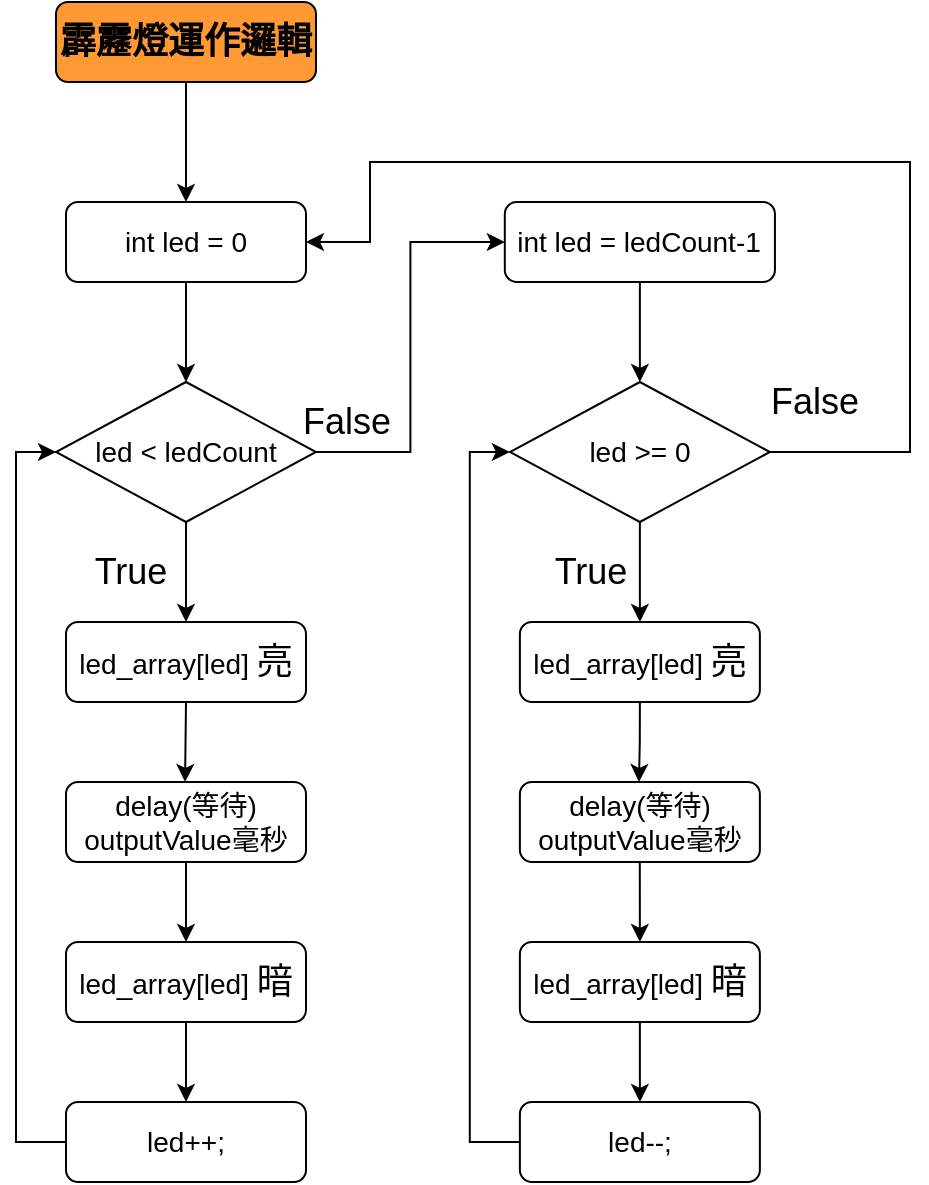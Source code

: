 <mxfile version="24.0.7" type="github">
  <diagram id="C5RBs43oDa-KdzZeNtuy" name="Page-1">
    <mxGraphModel dx="1642" dy="675" grid="1" gridSize="10" guides="1" tooltips="1" connect="1" arrows="1" fold="1" page="1" pageScale="1" pageWidth="827" pageHeight="1169" math="0" shadow="0">
      <root>
        <mxCell id="WIyWlLk6GJQsqaUBKTNV-0" />
        <mxCell id="WIyWlLk6GJQsqaUBKTNV-1" parent="WIyWlLk6GJQsqaUBKTNV-0" />
        <mxCell id="DJcuCKskR1AiQIjLE1cL-13" style="edgeStyle=orthogonalEdgeStyle;rounded=0;orthogonalLoop=1;jettySize=auto;html=1;exitX=0.5;exitY=1;exitDx=0;exitDy=0;entryX=0.5;entryY=0;entryDx=0;entryDy=0;" edge="1" parent="WIyWlLk6GJQsqaUBKTNV-1" source="DJcuCKskR1AiQIjLE1cL-1" target="DJcuCKskR1AiQIjLE1cL-4">
          <mxGeometry relative="1" as="geometry" />
        </mxCell>
        <mxCell id="DJcuCKskR1AiQIjLE1cL-1" value="&lt;span style=&quot;font-size: 18px;&quot;&gt;&lt;b&gt;霹靂燈運作邏輯&lt;/b&gt;&lt;/span&gt;" style="rounded=1;whiteSpace=wrap;html=1;fontSize=12;glass=0;strokeWidth=1;shadow=0;fillColor=#FF9933;" vertex="1" parent="WIyWlLk6GJQsqaUBKTNV-1">
          <mxGeometry x="283" y="20" width="130" height="40" as="geometry" />
        </mxCell>
        <mxCell id="DJcuCKskR1AiQIjLE1cL-7" style="edgeStyle=orthogonalEdgeStyle;rounded=0;orthogonalLoop=1;jettySize=auto;html=1;exitX=0.5;exitY=1;exitDx=0;exitDy=0;entryX=0.5;entryY=0;entryDx=0;entryDy=0;" edge="1" parent="WIyWlLk6GJQsqaUBKTNV-1" source="DJcuCKskR1AiQIjLE1cL-2" target="DJcuCKskR1AiQIjLE1cL-6">
          <mxGeometry relative="1" as="geometry" />
        </mxCell>
        <mxCell id="DJcuCKskR1AiQIjLE1cL-31" style="edgeStyle=orthogonalEdgeStyle;rounded=0;orthogonalLoop=1;jettySize=auto;html=1;exitX=1;exitY=0.5;exitDx=0;exitDy=0;entryX=0;entryY=0.5;entryDx=0;entryDy=0;" edge="1" parent="WIyWlLk6GJQsqaUBKTNV-1" source="DJcuCKskR1AiQIjLE1cL-2" target="DJcuCKskR1AiQIjLE1cL-21">
          <mxGeometry relative="1" as="geometry" />
        </mxCell>
        <mxCell id="DJcuCKskR1AiQIjLE1cL-2" value="&lt;font style=&quot;font-size: 14px;&quot;&gt;led &amp;lt; ledCount&lt;/font&gt;" style="rhombus;whiteSpace=wrap;html=1;" vertex="1" parent="WIyWlLk6GJQsqaUBKTNV-1">
          <mxGeometry x="283" y="210" width="130" height="70" as="geometry" />
        </mxCell>
        <mxCell id="DJcuCKskR1AiQIjLE1cL-5" style="edgeStyle=orthogonalEdgeStyle;rounded=0;orthogonalLoop=1;jettySize=auto;html=1;exitX=0.5;exitY=1;exitDx=0;exitDy=0;entryX=0.5;entryY=0;entryDx=0;entryDy=0;" edge="1" parent="WIyWlLk6GJQsqaUBKTNV-1" source="DJcuCKskR1AiQIjLE1cL-4" target="DJcuCKskR1AiQIjLE1cL-2">
          <mxGeometry relative="1" as="geometry" />
        </mxCell>
        <mxCell id="DJcuCKskR1AiQIjLE1cL-4" value="&lt;font style=&quot;font-size: 14px;&quot;&gt;int led = 0&lt;/font&gt;" style="rounded=1;whiteSpace=wrap;html=1;fontSize=12;glass=0;strokeWidth=1;shadow=0;" vertex="1" parent="WIyWlLk6GJQsqaUBKTNV-1">
          <mxGeometry x="288" y="120" width="120" height="40" as="geometry" />
        </mxCell>
        <mxCell id="DJcuCKskR1AiQIjLE1cL-9" style="edgeStyle=orthogonalEdgeStyle;rounded=0;orthogonalLoop=1;jettySize=auto;html=1;exitX=0.5;exitY=1;exitDx=0;exitDy=0;" edge="1" parent="WIyWlLk6GJQsqaUBKTNV-1" source="DJcuCKskR1AiQIjLE1cL-6">
          <mxGeometry relative="1" as="geometry">
            <mxPoint x="347.529" y="410" as="targetPoint" />
          </mxGeometry>
        </mxCell>
        <mxCell id="DJcuCKskR1AiQIjLE1cL-6" value="&lt;span style=&quot;font-size: 14px;&quot;&gt;led_array[led] &lt;/span&gt;&lt;font style=&quot;font-size: 18px;&quot;&gt;亮&lt;/font&gt;" style="rounded=1;whiteSpace=wrap;html=1;fontSize=12;glass=0;strokeWidth=1;shadow=0;" vertex="1" parent="WIyWlLk6GJQsqaUBKTNV-1">
          <mxGeometry x="288" y="330" width="120" height="40" as="geometry" />
        </mxCell>
        <mxCell id="DJcuCKskR1AiQIjLE1cL-8" value="&lt;font style=&quot;font-size: 18px;&quot;&gt;True&lt;/font&gt;" style="text;html=1;align=center;verticalAlign=middle;resizable=0;points=[];autosize=1;strokeColor=none;fillColor=none;" vertex="1" parent="WIyWlLk6GJQsqaUBKTNV-1">
          <mxGeometry x="290" y="285" width="60" height="40" as="geometry" />
        </mxCell>
        <mxCell id="DJcuCKskR1AiQIjLE1cL-10" value="&lt;span style=&quot;font-size: 14px;&quot;&gt;delay(等待)&lt;/span&gt;&lt;div&gt;&lt;span style=&quot;font-size: 14px;&quot;&gt;outputValue毫秒&lt;/span&gt;&lt;br&gt;&lt;/div&gt;" style="rounded=1;whiteSpace=wrap;html=1;fontSize=12;glass=0;strokeWidth=1;shadow=0;" vertex="1" parent="WIyWlLk6GJQsqaUBKTNV-1">
          <mxGeometry x="288" y="410" width="120" height="40" as="geometry" />
        </mxCell>
        <mxCell id="DJcuCKskR1AiQIjLE1cL-15" style="edgeStyle=orthogonalEdgeStyle;rounded=0;orthogonalLoop=1;jettySize=auto;html=1;exitX=0.5;exitY=1;exitDx=0;exitDy=0;entryX=0.5;entryY=0;entryDx=0;entryDy=0;" edge="1" parent="WIyWlLk6GJQsqaUBKTNV-1" source="DJcuCKskR1AiQIjLE1cL-11" target="DJcuCKskR1AiQIjLE1cL-14">
          <mxGeometry relative="1" as="geometry" />
        </mxCell>
        <mxCell id="DJcuCKskR1AiQIjLE1cL-11" value="&lt;span style=&quot;font-size: 14px;&quot;&gt;led_array[led] &lt;/span&gt;&lt;span style=&quot;font-size: 18px;&quot;&gt;暗&lt;/span&gt;" style="rounded=1;whiteSpace=wrap;html=1;fontSize=12;glass=0;strokeWidth=1;shadow=0;" vertex="1" parent="WIyWlLk6GJQsqaUBKTNV-1">
          <mxGeometry x="288" y="490" width="120" height="40" as="geometry" />
        </mxCell>
        <mxCell id="DJcuCKskR1AiQIjLE1cL-12" style="edgeStyle=orthogonalEdgeStyle;rounded=0;orthogonalLoop=1;jettySize=auto;html=1;entryX=0.5;entryY=0;entryDx=0;entryDy=0;" edge="1" parent="WIyWlLk6GJQsqaUBKTNV-1" target="DJcuCKskR1AiQIjLE1cL-11">
          <mxGeometry relative="1" as="geometry">
            <mxPoint x="357.529" y="420" as="targetPoint" />
            <mxPoint x="348" y="450" as="sourcePoint" />
            <Array as="points">
              <mxPoint x="358" y="450" />
              <mxPoint x="348" y="450" />
            </Array>
          </mxGeometry>
        </mxCell>
        <mxCell id="DJcuCKskR1AiQIjLE1cL-16" style="edgeStyle=orthogonalEdgeStyle;rounded=0;orthogonalLoop=1;jettySize=auto;html=1;exitX=0;exitY=0.5;exitDx=0;exitDy=0;entryX=0;entryY=0.5;entryDx=0;entryDy=0;" edge="1" parent="WIyWlLk6GJQsqaUBKTNV-1" source="DJcuCKskR1AiQIjLE1cL-14" target="DJcuCKskR1AiQIjLE1cL-2">
          <mxGeometry relative="1" as="geometry" />
        </mxCell>
        <mxCell id="DJcuCKskR1AiQIjLE1cL-14" value="&lt;font style=&quot;font-size: 14px;&quot;&gt;led++;&lt;/font&gt;" style="rounded=1;whiteSpace=wrap;html=1;fontSize=12;glass=0;strokeWidth=1;shadow=0;" vertex="1" parent="WIyWlLk6GJQsqaUBKTNV-1">
          <mxGeometry x="288" y="570" width="120" height="40" as="geometry" />
        </mxCell>
        <mxCell id="DJcuCKskR1AiQIjLE1cL-18" style="edgeStyle=orthogonalEdgeStyle;rounded=0;orthogonalLoop=1;jettySize=auto;html=1;exitX=0.5;exitY=1;exitDx=0;exitDy=0;entryX=0.5;entryY=0;entryDx=0;entryDy=0;" edge="1" parent="WIyWlLk6GJQsqaUBKTNV-1" source="DJcuCKskR1AiQIjLE1cL-19" target="DJcuCKskR1AiQIjLE1cL-23">
          <mxGeometry relative="1" as="geometry" />
        </mxCell>
        <mxCell id="DJcuCKskR1AiQIjLE1cL-33" style="edgeStyle=orthogonalEdgeStyle;rounded=0;orthogonalLoop=1;jettySize=auto;html=1;exitX=1;exitY=0.5;exitDx=0;exitDy=0;entryX=1;entryY=0.5;entryDx=0;entryDy=0;" edge="1" parent="WIyWlLk6GJQsqaUBKTNV-1" source="DJcuCKskR1AiQIjLE1cL-19" target="DJcuCKskR1AiQIjLE1cL-4">
          <mxGeometry relative="1" as="geometry">
            <mxPoint x="730" y="50" as="targetPoint" />
            <Array as="points">
              <mxPoint x="710" y="245" />
              <mxPoint x="710" y="100" />
              <mxPoint x="440" y="100" />
              <mxPoint x="440" y="140" />
            </Array>
          </mxGeometry>
        </mxCell>
        <mxCell id="DJcuCKskR1AiQIjLE1cL-19" value="&lt;font style=&quot;font-size: 14px;&quot;&gt;led &amp;gt;= 0&lt;/font&gt;" style="rhombus;whiteSpace=wrap;html=1;" vertex="1" parent="WIyWlLk6GJQsqaUBKTNV-1">
          <mxGeometry x="509.94" y="210" width="130" height="70" as="geometry" />
        </mxCell>
        <mxCell id="DJcuCKskR1AiQIjLE1cL-20" style="edgeStyle=orthogonalEdgeStyle;rounded=0;orthogonalLoop=1;jettySize=auto;html=1;exitX=0.5;exitY=1;exitDx=0;exitDy=0;entryX=0.5;entryY=0;entryDx=0;entryDy=0;" edge="1" parent="WIyWlLk6GJQsqaUBKTNV-1" source="DJcuCKskR1AiQIjLE1cL-21" target="DJcuCKskR1AiQIjLE1cL-19">
          <mxGeometry relative="1" as="geometry" />
        </mxCell>
        <mxCell id="DJcuCKskR1AiQIjLE1cL-21" value="&lt;font style=&quot;font-size: 14px;&quot;&gt;int led = ledCount-1&lt;/font&gt;" style="rounded=1;whiteSpace=wrap;html=1;fontSize=12;glass=0;strokeWidth=1;shadow=0;" vertex="1" parent="WIyWlLk6GJQsqaUBKTNV-1">
          <mxGeometry x="507.41" y="120" width="135.06" height="40" as="geometry" />
        </mxCell>
        <mxCell id="DJcuCKskR1AiQIjLE1cL-22" style="edgeStyle=orthogonalEdgeStyle;rounded=0;orthogonalLoop=1;jettySize=auto;html=1;exitX=0.5;exitY=1;exitDx=0;exitDy=0;" edge="1" parent="WIyWlLk6GJQsqaUBKTNV-1" source="DJcuCKskR1AiQIjLE1cL-23">
          <mxGeometry relative="1" as="geometry">
            <mxPoint x="574.469" y="410" as="targetPoint" />
          </mxGeometry>
        </mxCell>
        <mxCell id="DJcuCKskR1AiQIjLE1cL-23" value="&lt;span style=&quot;font-size: 14px;&quot;&gt;led_array[led] &lt;/span&gt;&lt;font style=&quot;font-size: 18px;&quot;&gt;亮&lt;/font&gt;" style="rounded=1;whiteSpace=wrap;html=1;fontSize=12;glass=0;strokeWidth=1;shadow=0;" vertex="1" parent="WIyWlLk6GJQsqaUBKTNV-1">
          <mxGeometry x="514.94" y="330" width="120" height="40" as="geometry" />
        </mxCell>
        <mxCell id="DJcuCKskR1AiQIjLE1cL-24" value="&lt;span style=&quot;font-size: 18px;&quot;&gt;True&lt;/span&gt;" style="text;html=1;align=center;verticalAlign=middle;resizable=0;points=[];autosize=1;strokeColor=none;fillColor=none;" vertex="1" parent="WIyWlLk6GJQsqaUBKTNV-1">
          <mxGeometry x="520" y="285" width="60" height="40" as="geometry" />
        </mxCell>
        <mxCell id="DJcuCKskR1AiQIjLE1cL-25" value="&lt;span style=&quot;font-size: 14px;&quot;&gt;delay(等待)&lt;/span&gt;&lt;div&gt;&lt;span style=&quot;font-size: 14px;&quot;&gt;outputValue毫秒&lt;/span&gt;&lt;br&gt;&lt;/div&gt;" style="rounded=1;whiteSpace=wrap;html=1;fontSize=12;glass=0;strokeWidth=1;shadow=0;" vertex="1" parent="WIyWlLk6GJQsqaUBKTNV-1">
          <mxGeometry x="514.94" y="410" width="120" height="40" as="geometry" />
        </mxCell>
        <mxCell id="DJcuCKskR1AiQIjLE1cL-26" style="edgeStyle=orthogonalEdgeStyle;rounded=0;orthogonalLoop=1;jettySize=auto;html=1;exitX=0.5;exitY=1;exitDx=0;exitDy=0;entryX=0.5;entryY=0;entryDx=0;entryDy=0;" edge="1" parent="WIyWlLk6GJQsqaUBKTNV-1" source="DJcuCKskR1AiQIjLE1cL-27" target="DJcuCKskR1AiQIjLE1cL-30">
          <mxGeometry relative="1" as="geometry" />
        </mxCell>
        <mxCell id="DJcuCKskR1AiQIjLE1cL-27" value="&lt;span style=&quot;font-size: 14px;&quot;&gt;led_array[led] &lt;/span&gt;&lt;span style=&quot;font-size: 18px;&quot;&gt;暗&lt;/span&gt;" style="rounded=1;whiteSpace=wrap;html=1;fontSize=12;glass=0;strokeWidth=1;shadow=0;" vertex="1" parent="WIyWlLk6GJQsqaUBKTNV-1">
          <mxGeometry x="514.94" y="490" width="120" height="40" as="geometry" />
        </mxCell>
        <mxCell id="DJcuCKskR1AiQIjLE1cL-28" style="edgeStyle=orthogonalEdgeStyle;rounded=0;orthogonalLoop=1;jettySize=auto;html=1;entryX=0.5;entryY=0;entryDx=0;entryDy=0;" edge="1" parent="WIyWlLk6GJQsqaUBKTNV-1" target="DJcuCKskR1AiQIjLE1cL-27">
          <mxGeometry relative="1" as="geometry">
            <mxPoint x="584.469" y="420" as="targetPoint" />
            <mxPoint x="574.94" y="450" as="sourcePoint" />
            <Array as="points">
              <mxPoint x="584.94" y="450" />
              <mxPoint x="574.94" y="450" />
            </Array>
          </mxGeometry>
        </mxCell>
        <mxCell id="DJcuCKskR1AiQIjLE1cL-29" style="edgeStyle=orthogonalEdgeStyle;rounded=0;orthogonalLoop=1;jettySize=auto;html=1;exitX=0;exitY=0.5;exitDx=0;exitDy=0;entryX=0;entryY=0.5;entryDx=0;entryDy=0;" edge="1" parent="WIyWlLk6GJQsqaUBKTNV-1" source="DJcuCKskR1AiQIjLE1cL-30" target="DJcuCKskR1AiQIjLE1cL-19">
          <mxGeometry relative="1" as="geometry" />
        </mxCell>
        <mxCell id="DJcuCKskR1AiQIjLE1cL-30" value="&lt;font style=&quot;font-size: 14px;&quot;&gt;led--;&lt;/font&gt;" style="rounded=1;whiteSpace=wrap;html=1;fontSize=12;glass=0;strokeWidth=1;shadow=0;" vertex="1" parent="WIyWlLk6GJQsqaUBKTNV-1">
          <mxGeometry x="514.94" y="570" width="120" height="40" as="geometry" />
        </mxCell>
        <mxCell id="DJcuCKskR1AiQIjLE1cL-32" value="&lt;font style=&quot;font-size: 18px;&quot;&gt;False&lt;/font&gt;" style="text;html=1;align=center;verticalAlign=middle;resizable=0;points=[];autosize=1;strokeColor=none;fillColor=none;" vertex="1" parent="WIyWlLk6GJQsqaUBKTNV-1">
          <mxGeometry x="393" y="210" width="70" height="40" as="geometry" />
        </mxCell>
        <mxCell id="DJcuCKskR1AiQIjLE1cL-34" value="&lt;font style=&quot;font-size: 18px;&quot;&gt;False&lt;/font&gt;" style="text;html=1;align=center;verticalAlign=middle;resizable=0;points=[];autosize=1;strokeColor=none;fillColor=none;" vertex="1" parent="WIyWlLk6GJQsqaUBKTNV-1">
          <mxGeometry x="627.47" y="200" width="70" height="40" as="geometry" />
        </mxCell>
      </root>
    </mxGraphModel>
  </diagram>
</mxfile>
